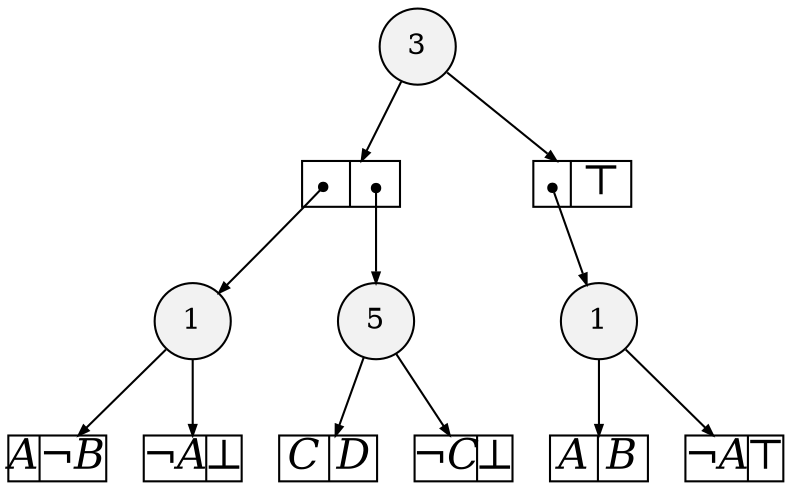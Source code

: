 
digraph sdd {

overlap=false

{rank=same; n14 }
{rank=same; n17 }
{rank=same; n15 n16 }

n14 [label= "5",style=filled,fillcolor=gray95,shape=circle,height=.25,width=.25]; 
n14e0
      [label= "<L>C|<R>D",
      shape=record,
      fontsize=20,
      fontname="Times-Italic",
      fillcolor=white,
      style=filled,
      fixedsize=true,
      height=.30, 
      width=.65];

n14->n14e0 [arrowsize=.50];
n14e1
      [label= "<L>&not;C|<R>&#8869;",
      shape=record,
      fontsize=20,
      fontname="Times-Italic",
      fillcolor=white,
      style=filled,
      fixedsize=true,
      height=.30, 
      width=.65];

n14->n14e1 [arrowsize=.50];
n17 [label= "3",style=filled,fillcolor=gray95,shape=circle,height=.25,width=.25]; 
n17e0
      [label= "<L>|<R>",
      shape=record,
      fontsize=20,
      fontname="Times-Italic",
      fillcolor=white,
      style=filled,
      fixedsize=true,
      height=.30, 
      width=.65];

n17->n17e0 [arrowsize=.50];
n17e0:L:c->n15 [arrowsize=.50,tailclip=false,arrowtail=dot,dir=both];
n17e0:R:c->n14 [arrowsize=.50,tailclip=false,arrowtail=dot,dir=both];
n17e1
      [label= "<L>|<R>&#8868;",
      shape=record,
      fontsize=20,
      fontname="Times-Italic",
      fillcolor=white,
      style=filled,
      fixedsize=true,
      height=.30, 
      width=.65];

n17->n17e1 [arrowsize=.50];
n17e1:L:c->n16 [arrowsize=.50,tailclip=false,arrowtail=dot,dir=both];
n15 [label= "1",style=filled,fillcolor=gray95,shape=circle,height=.25,width=.25]; 
n15e0
      [label= "<L>A|<R>&not;B",
      shape=record,
      fontsize=20,
      fontname="Times-Italic",
      fillcolor=white,
      style=filled,
      fixedsize=true,
      height=.30, 
      width=.65];

n15->n15e0 [arrowsize=.50];
n15e1
      [label= "<L>&not;A|<R>&#8869;",
      shape=record,
      fontsize=20,
      fontname="Times-Italic",
      fillcolor=white,
      style=filled,
      fixedsize=true,
      height=.30, 
      width=.65];

n15->n15e1 [arrowsize=.50];
n16 [label= "1",style=filled,fillcolor=gray95,shape=circle,height=.25,width=.25]; 
n16e0
      [label= "<L>A|<R>B",
      shape=record,
      fontsize=20,
      fontname="Times-Italic",
      fillcolor=white,
      style=filled,
      fixedsize=true,
      height=.30, 
      width=.65];

n16->n16e0 [arrowsize=.50];
n16e1
      [label= "<L>&not;A|<R>&#8868;",
      shape=record,
      fontsize=20,
      fontname="Times-Italic",
      fillcolor=white,
      style=filled,
      fixedsize=true,
      height=.30, 
      width=.65];

n16->n16e1 [arrowsize=.50];


}
